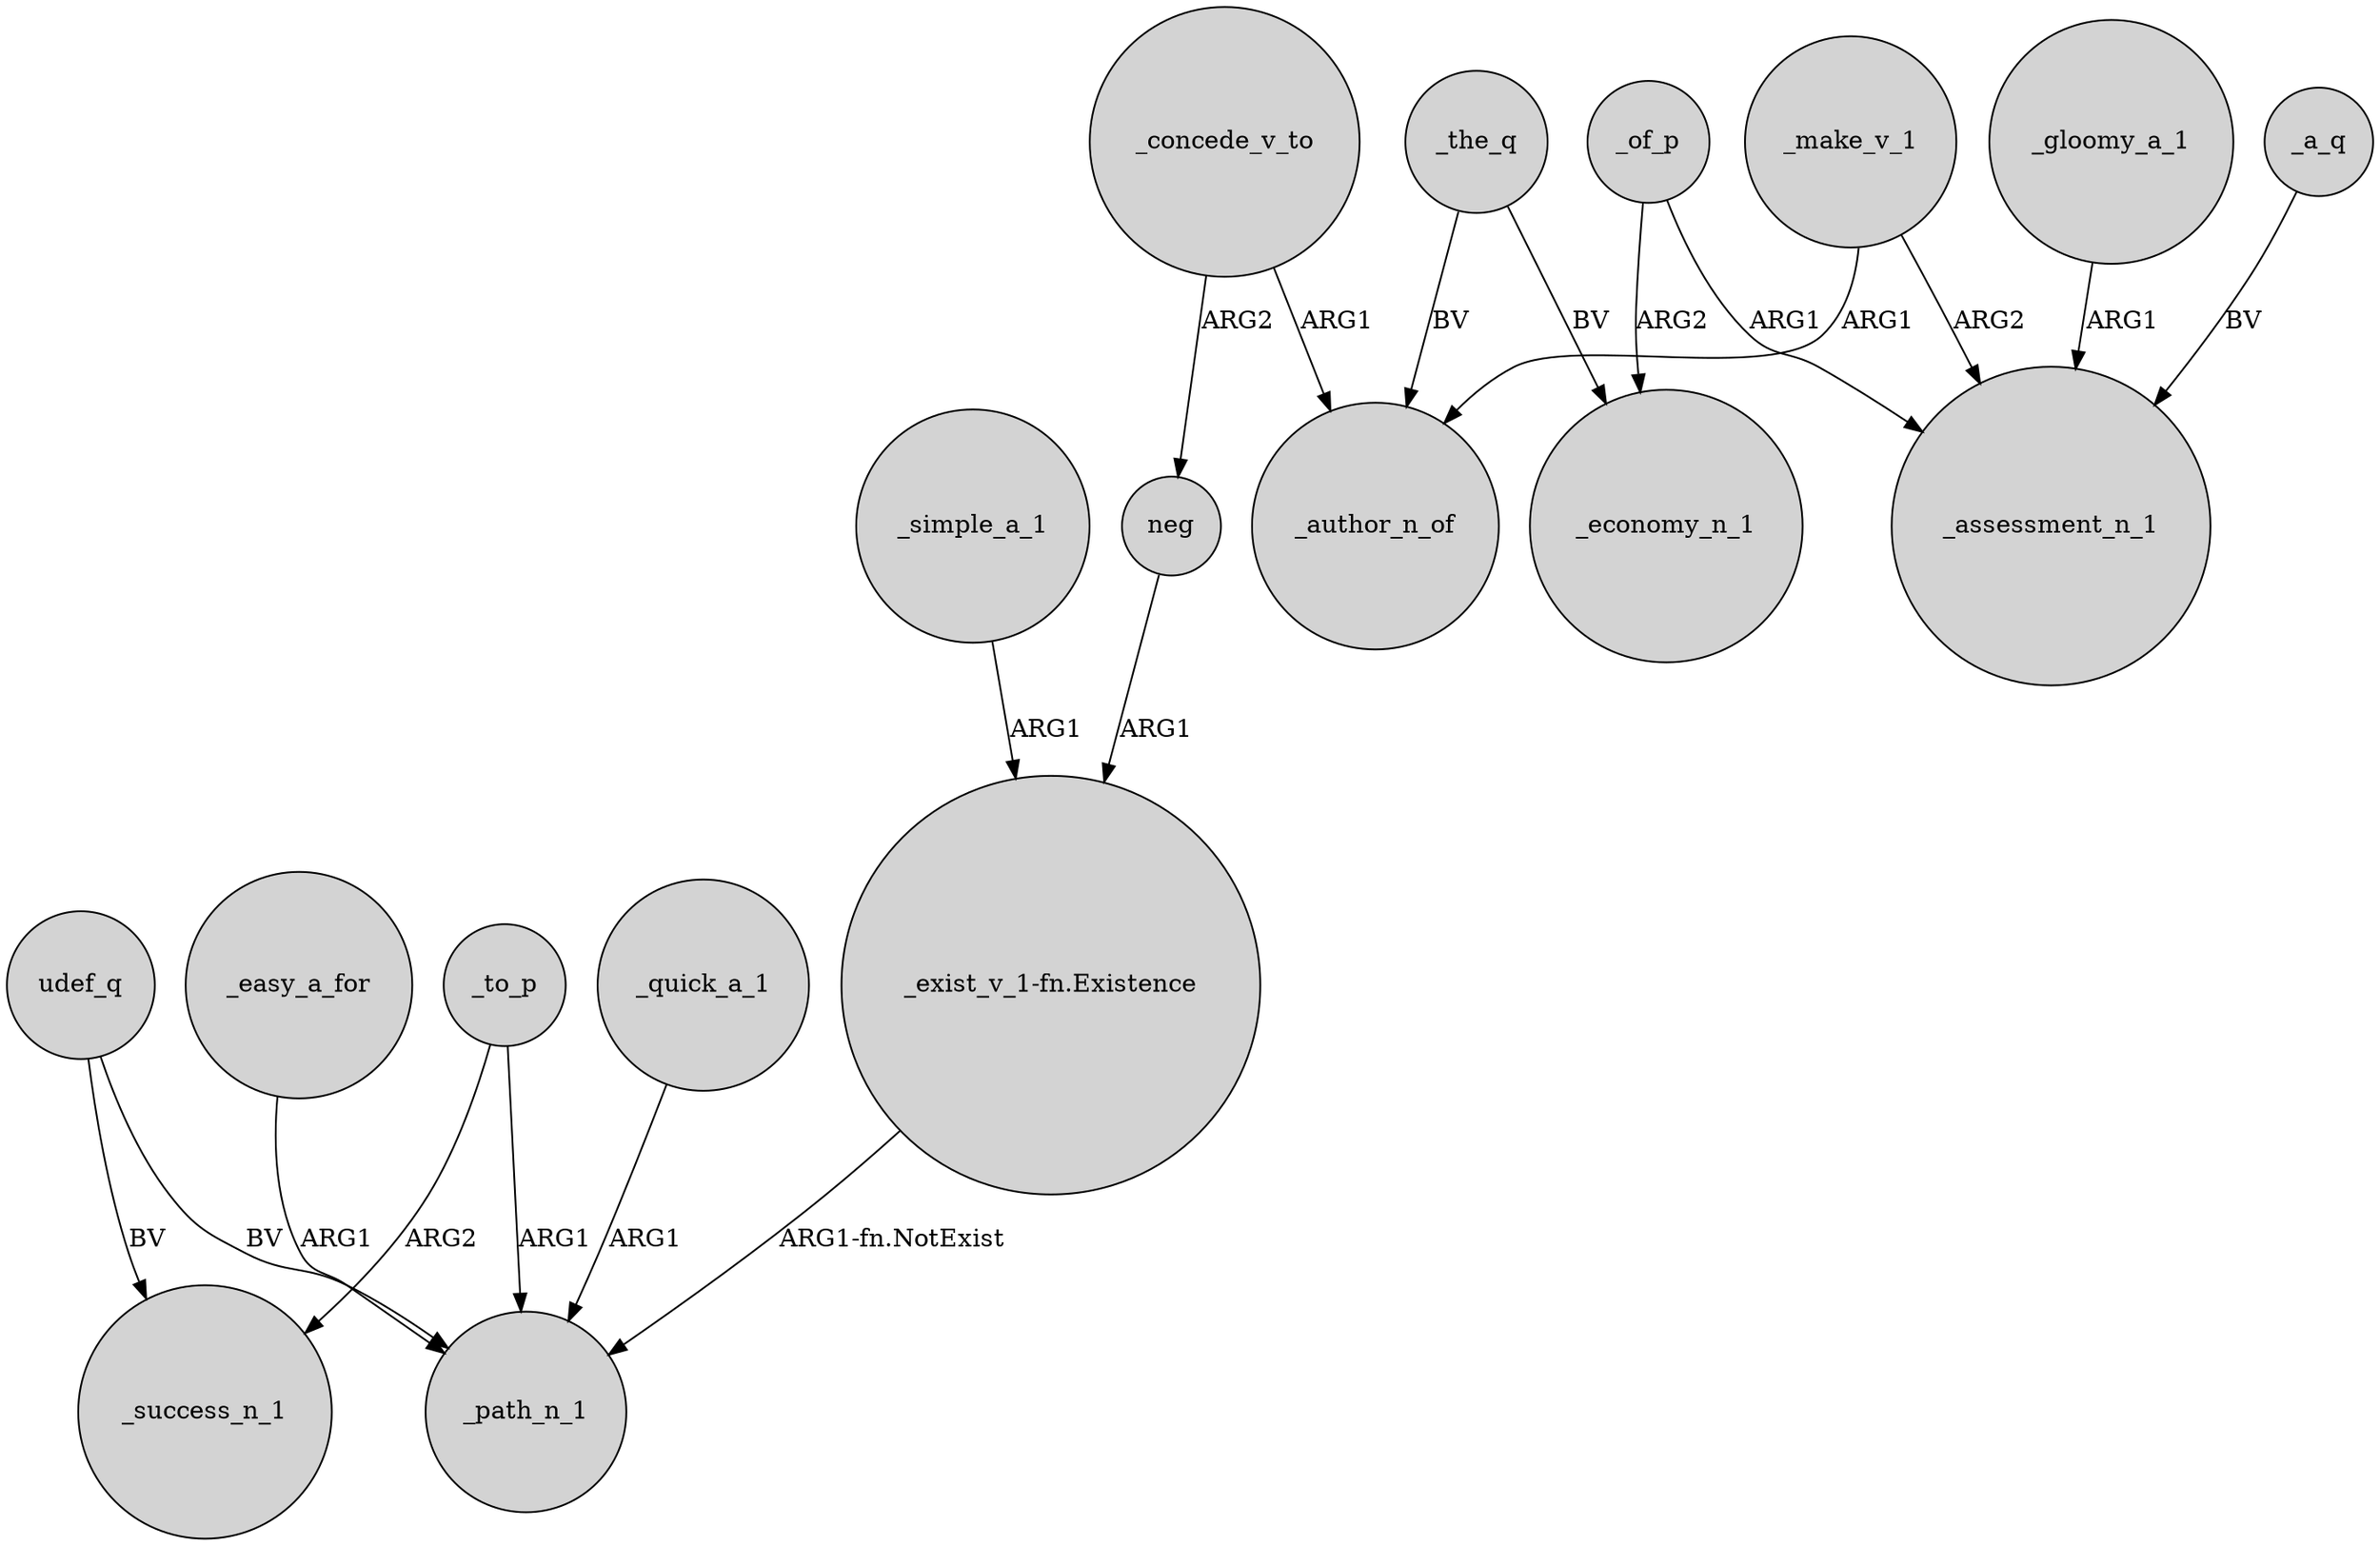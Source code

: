 digraph {
	node [shape=circle style=filled]
	_simple_a_1 -> "_exist_v_1-fn.Existence" [label=ARG1]
	_easy_a_for -> _path_n_1 [label=ARG1]
	_to_p -> _success_n_1 [label=ARG2]
	_a_q -> _assessment_n_1 [label=BV]
	_concede_v_to -> neg [label=ARG2]
	_the_q -> _author_n_of [label=BV]
	udef_q -> _path_n_1 [label=BV]
	_the_q -> _economy_n_1 [label=BV]
	neg -> "_exist_v_1-fn.Existence" [label=ARG1]
	_quick_a_1 -> _path_n_1 [label=ARG1]
	_make_v_1 -> _author_n_of [label=ARG1]
	udef_q -> _success_n_1 [label=BV]
	_of_p -> _economy_n_1 [label=ARG2]
	"_exist_v_1-fn.Existence" -> _path_n_1 [label="ARG1-fn.NotExist"]
	_concede_v_to -> _author_n_of [label=ARG1]
	_to_p -> _path_n_1 [label=ARG1]
	_gloomy_a_1 -> _assessment_n_1 [label=ARG1]
	_of_p -> _assessment_n_1 [label=ARG1]
	_make_v_1 -> _assessment_n_1 [label=ARG2]
}
